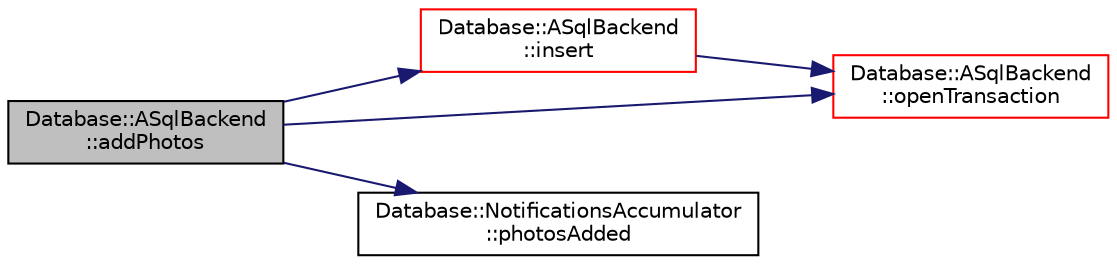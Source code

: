 digraph "Database::ASqlBackend::addPhotos"
{
 // LATEX_PDF_SIZE
  edge [fontname="Helvetica",fontsize="10",labelfontname="Helvetica",labelfontsize="10"];
  node [fontname="Helvetica",fontsize="10",shape=record];
  rankdir="LR";
  Node1 [label="Database::ASqlBackend\l::addPhotos",height=0.2,width=0.4,color="black", fillcolor="grey75", style="filled", fontcolor="black",tooltip="Add photos to database."];
  Node1 -> Node2 [color="midnightblue",fontsize="10",style="solid",fontname="Helvetica"];
  Node2 [label="Database::ASqlBackend\l::insert",height=0.2,width=0.4,color="red", fillcolor="white", style="filled",URL="$class_database_1_1_a_sql_backend.html#a1d64f8cd8f9f51280302d9d51f314138",tooltip="insert set of photos to database"];
  Node2 -> Node34 [color="midnightblue",fontsize="10",style="solid",fontname="Helvetica"];
  Node34 [label="Database::ASqlBackend\l::openTransaction",height=0.2,width=0.4,color="red", fillcolor="white", style="filled",URL="$class_database_1_1_a_sql_backend.html#a4311855344703cfc5f8a044e1a0303d2",tooltip="begin transaction"];
  Node1 -> Node34 [color="midnightblue",fontsize="10",style="solid",fontname="Helvetica"];
  Node1 -> Node36 [color="midnightblue",fontsize="10",style="solid",fontname="Helvetica"];
  Node36 [label="Database::NotificationsAccumulator\l::photosAdded",height=0.2,width=0.4,color="black", fillcolor="white", style="filled",URL="$class_database_1_1_notifications_accumulator.html#a550481b59f09818160110559abc98f54",tooltip=" "];
}
